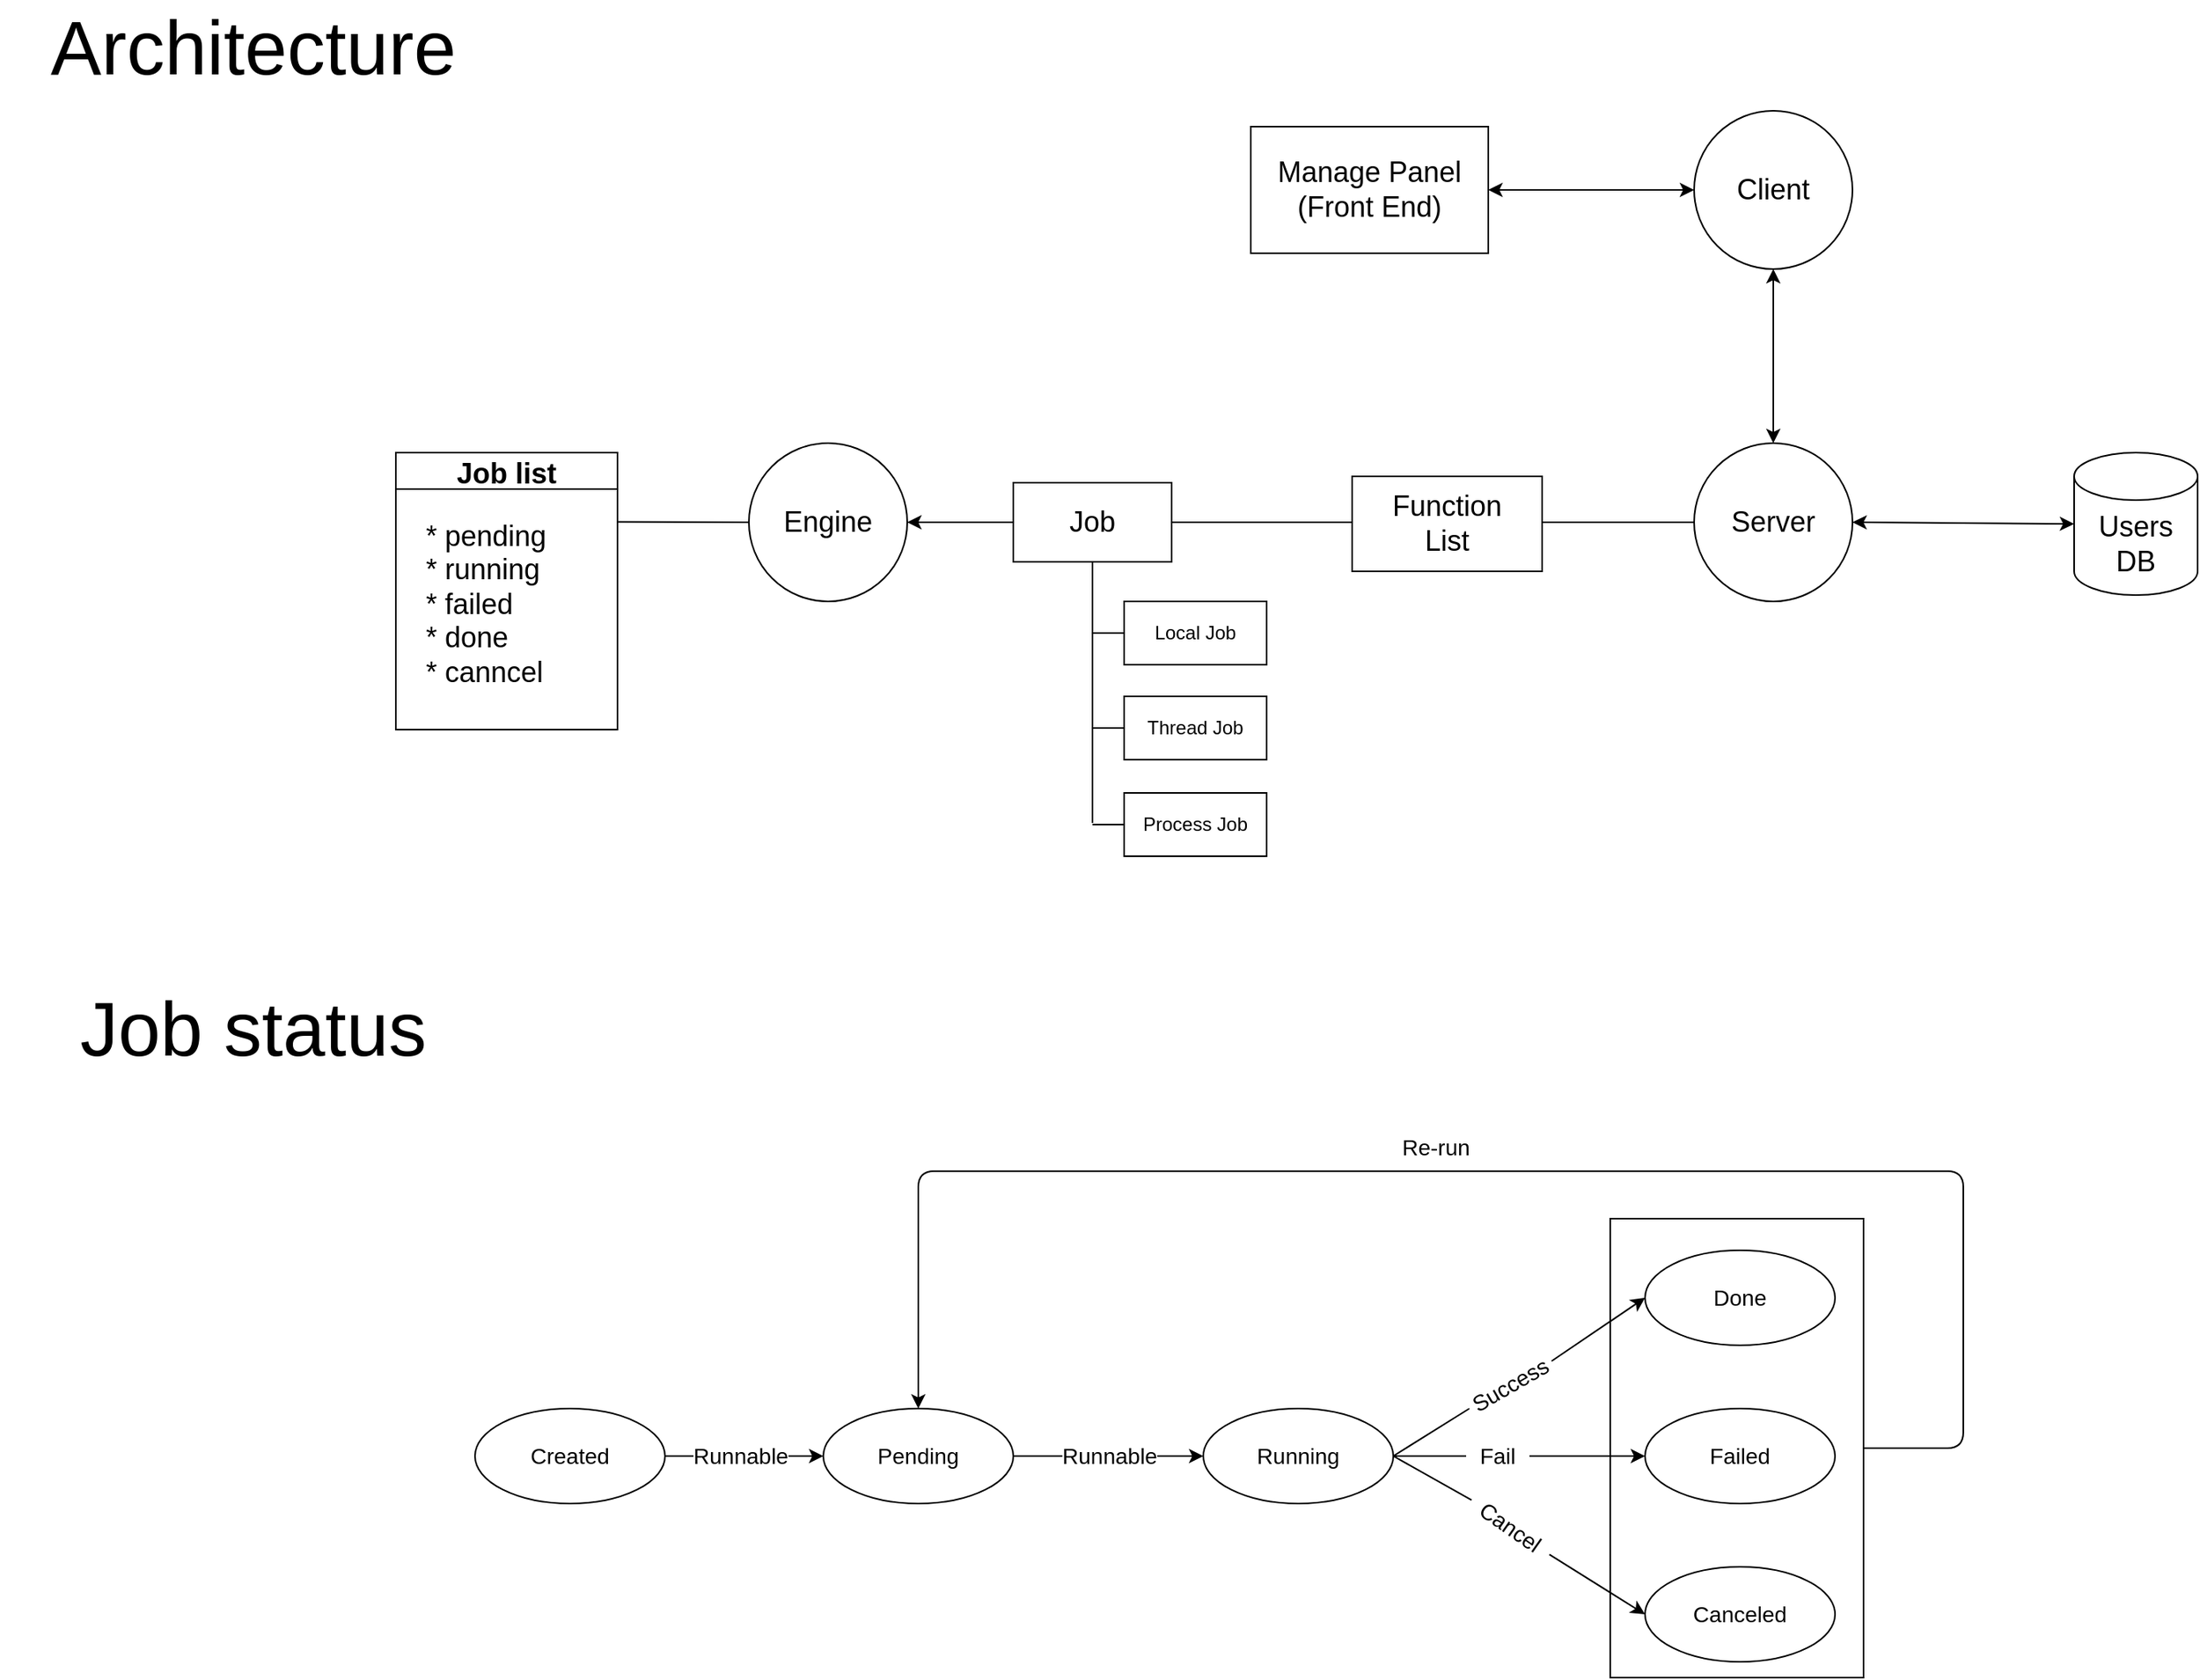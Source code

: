 <mxfile>
    <diagram id="XbnZ4aAzt6_fh7NG9cvw" name="Page-1">
        <mxGraphModel dx="1395" dy="776" grid="1" gridSize="10" guides="1" tooltips="1" connect="1" arrows="1" fold="1" page="1" pageScale="1" pageWidth="1654" pageHeight="1169" math="0" shadow="0">
            <root>
                <mxCell id="0"/>
                <mxCell id="1" parent="0"/>
                <mxCell id="2" value="&lt;font style=&quot;font-size: 18px&quot;&gt;Engine&lt;/font&gt;" style="ellipse;whiteSpace=wrap;html=1;aspect=fixed;" parent="1" vertex="1">
                    <mxGeometry x="583" y="300" width="100" height="100" as="geometry"/>
                </mxCell>
                <mxCell id="14" value="Job list" style="swimlane;fontSize=18;" parent="1" vertex="1">
                    <mxGeometry x="360" y="306" width="140" height="175" as="geometry">
                        <mxRectangle x="230" y="516" width="100" height="30" as="alternateBounds"/>
                    </mxGeometry>
                </mxCell>
                <mxCell id="15" value="* pending&lt;br&gt;* running&lt;br&gt;* failed&lt;br&gt;* done&lt;br&gt;* canncel" style="text;html=1;align=left;verticalAlign=middle;resizable=0;points=[];autosize=1;strokeColor=none;fillColor=none;fontSize=18;" parent="14" vertex="1">
                    <mxGeometry x="17" y="36" width="90" height="120" as="geometry"/>
                </mxCell>
                <mxCell id="16" value="" style="endArrow=none;html=1;fontSize=18;exitX=1;exitY=0.25;exitDx=0;exitDy=0;entryX=0;entryY=0.5;entryDx=0;entryDy=0;" parent="1" source="14" target="2" edge="1">
                    <mxGeometry width="50" height="50" relative="1" as="geometry">
                        <mxPoint x="607" y="410" as="sourcePoint"/>
                        <mxPoint x="657" y="360" as="targetPoint"/>
                    </mxGeometry>
                </mxCell>
                <mxCell id="18" style="edgeStyle=none;html=1;exitX=0;exitY=0.5;exitDx=0;exitDy=0;entryX=1;entryY=0.5;entryDx=0;entryDy=0;fontSize=18;" parent="1" source="17" target="2" edge="1">
                    <mxGeometry relative="1" as="geometry"/>
                </mxCell>
                <mxCell id="17" value="Server" style="ellipse;whiteSpace=wrap;html=1;aspect=fixed;fontSize=18;" parent="1" vertex="1">
                    <mxGeometry x="1180" y="300" width="100" height="100" as="geometry"/>
                </mxCell>
                <mxCell id="19" value="" style="group" parent="1" vertex="1" connectable="0">
                    <mxGeometry x="750" y="325" width="160" height="220" as="geometry"/>
                </mxCell>
                <mxCell id="5" value="Thread Job" style="rounded=0;whiteSpace=wrap;html=1;" parent="19" vertex="1">
                    <mxGeometry x="70" y="135" width="90" height="40" as="geometry"/>
                </mxCell>
                <mxCell id="7" value="Local Job" style="rounded=0;whiteSpace=wrap;html=1;" parent="19" vertex="1">
                    <mxGeometry x="70" y="75" width="90" height="40" as="geometry"/>
                </mxCell>
                <mxCell id="8" value="Process&amp;nbsp;Job" style="rounded=0;whiteSpace=wrap;html=1;" parent="19" vertex="1">
                    <mxGeometry x="70" y="196" width="90" height="40" as="geometry"/>
                </mxCell>
                <mxCell id="9" value="" style="endArrow=none;html=1;entryX=0.5;entryY=1;entryDx=0;entryDy=0;" parent="19" target="3" edge="1">
                    <mxGeometry width="50" height="50" relative="1" as="geometry">
                        <mxPoint x="50" y="215" as="sourcePoint"/>
                        <mxPoint x="-80" y="30" as="targetPoint"/>
                    </mxGeometry>
                </mxCell>
                <mxCell id="10" value="" style="endArrow=none;html=1;entryX=0;entryY=0.5;entryDx=0;entryDy=0;" parent="19" target="7" edge="1">
                    <mxGeometry width="50" height="50" relative="1" as="geometry">
                        <mxPoint x="50" y="95" as="sourcePoint"/>
                        <mxPoint x="-80" y="30" as="targetPoint"/>
                    </mxGeometry>
                </mxCell>
                <mxCell id="11" value="" style="endArrow=none;html=1;entryX=0;entryY=0.5;entryDx=0;entryDy=0;" parent="19" target="5" edge="1">
                    <mxGeometry width="50" height="50" relative="1" as="geometry">
                        <mxPoint x="50" y="155" as="sourcePoint"/>
                        <mxPoint x="80" y="90" as="targetPoint"/>
                    </mxGeometry>
                </mxCell>
                <mxCell id="12" value="" style="endArrow=none;html=1;entryX=0;entryY=0.5;entryDx=0;entryDy=0;" parent="19" target="8" edge="1">
                    <mxGeometry width="50" height="50" relative="1" as="geometry">
                        <mxPoint x="50" y="216" as="sourcePoint"/>
                        <mxPoint x="90" y="100" as="targetPoint"/>
                    </mxGeometry>
                </mxCell>
                <mxCell id="3" value="&lt;font style=&quot;font-size: 18px&quot;&gt;Job&lt;/font&gt;" style="rounded=0;whiteSpace=wrap;html=1;" parent="19" vertex="1">
                    <mxGeometry width="100" height="50" as="geometry"/>
                </mxCell>
                <mxCell id="22" value="Client" style="ellipse;whiteSpace=wrap;html=1;aspect=fixed;fontSize=18;" parent="1" vertex="1">
                    <mxGeometry x="1180" y="90" width="100" height="100" as="geometry"/>
                </mxCell>
                <mxCell id="23" value="" style="endArrow=classic;startArrow=classic;html=1;fontSize=18;entryX=0.5;entryY=1;entryDx=0;entryDy=0;" parent="1" source="17" target="22" edge="1">
                    <mxGeometry width="50" height="50" relative="1" as="geometry">
                        <mxPoint x="1207" y="560" as="sourcePoint"/>
                        <mxPoint x="1257" y="510" as="targetPoint"/>
                    </mxGeometry>
                </mxCell>
                <mxCell id="26" value="Manage Panel&lt;br&gt;(Front End)" style="rounded=0;whiteSpace=wrap;html=1;fontSize=18;" parent="1" vertex="1">
                    <mxGeometry x="900" y="100" width="150" height="80" as="geometry"/>
                </mxCell>
                <mxCell id="27" value="" style="endArrow=classic;startArrow=classic;html=1;fontSize=18;exitX=1;exitY=0.5;exitDx=0;exitDy=0;entryX=0;entryY=0.5;entryDx=0;entryDy=0;" parent="1" source="26" target="22" edge="1">
                    <mxGeometry width="50" height="50" relative="1" as="geometry">
                        <mxPoint x="917" y="210" as="sourcePoint"/>
                        <mxPoint x="967" y="160" as="targetPoint"/>
                    </mxGeometry>
                </mxCell>
                <mxCell id="31" value="Users&lt;br&gt;DB" style="shape=cylinder3;whiteSpace=wrap;html=1;boundedLbl=1;backgroundOutline=1;size=15;fontSize=18;" parent="1" vertex="1">
                    <mxGeometry x="1420" y="306" width="78" height="90" as="geometry"/>
                </mxCell>
                <mxCell id="33" value="" style="endArrow=classic;startArrow=classic;html=1;fontSize=18;exitX=1;exitY=0.5;exitDx=0;exitDy=0;entryX=0;entryY=0.5;entryDx=0;entryDy=0;entryPerimeter=0;" parent="1" source="17" target="31" edge="1">
                    <mxGeometry width="50" height="50" relative="1" as="geometry">
                        <mxPoint x="1360" y="520" as="sourcePoint"/>
                        <mxPoint x="1410" y="470" as="targetPoint"/>
                    </mxGeometry>
                </mxCell>
                <mxCell id="34" value="Function&lt;br&gt;List" style="rounded=0;whiteSpace=wrap;html=1;fontSize=18;" parent="1" vertex="1">
                    <mxGeometry x="964" y="321" width="120" height="60" as="geometry"/>
                </mxCell>
                <mxCell id="36" value="&lt;font style=&quot;font-size: 48px&quot;&gt;Architecture&lt;/font&gt;" style="text;html=1;strokeColor=none;fillColor=none;align=center;verticalAlign=middle;whiteSpace=wrap;rounded=0;" parent="1" vertex="1">
                    <mxGeometry x="110" y="20" width="320" height="60" as="geometry"/>
                </mxCell>
                <mxCell id="37" value="&lt;font style=&quot;font-size: 48px&quot;&gt;Job status&lt;/font&gt;" style="text;html=1;strokeColor=none;fillColor=none;align=center;verticalAlign=middle;whiteSpace=wrap;rounded=0;" parent="1" vertex="1">
                    <mxGeometry x="110" y="640" width="320" height="60" as="geometry"/>
                </mxCell>
                <mxCell id="49" value="" style="rounded=0;whiteSpace=wrap;html=1;fontSize=14;" parent="1" vertex="1">
                    <mxGeometry x="1127" y="790" width="160" height="290" as="geometry"/>
                </mxCell>
                <mxCell id="39" value="&lt;font style=&quot;font-size: 14px&quot;&gt;Pending&lt;/font&gt;" style="ellipse;whiteSpace=wrap;html=1;fontSize=12;" parent="1" vertex="1">
                    <mxGeometry x="630" y="910" width="120" height="60" as="geometry"/>
                </mxCell>
                <mxCell id="53" style="edgeStyle=none;html=1;exitX=1;exitY=0.5;exitDx=0;exitDy=0;entryX=0.5;entryY=0;entryDx=0;entryDy=0;fontSize=14;" parent="1" source="49" target="39" edge="1">
                    <mxGeometry relative="1" as="geometry">
                        <Array as="points">
                            <mxPoint x="1350" y="935"/>
                            <mxPoint x="1350" y="760"/>
                            <mxPoint x="1020" y="760"/>
                            <mxPoint x="690" y="760"/>
                        </Array>
                    </mxGeometry>
                </mxCell>
                <mxCell id="40" value="&lt;font style=&quot;font-size: 14px&quot;&gt;Running&lt;/font&gt;" style="ellipse;whiteSpace=wrap;html=1;fontSize=12;" parent="1" vertex="1">
                    <mxGeometry x="870" y="910" width="120" height="60" as="geometry"/>
                </mxCell>
                <mxCell id="44" style="edgeStyle=none;html=1;exitX=1;exitY=0.5;exitDx=0;exitDy=0;fontSize=14;startArrow=none;" parent="1" source="56" target="40" edge="1">
                    <mxGeometry relative="1" as="geometry"/>
                </mxCell>
                <mxCell id="41" value="&lt;font style=&quot;font-size: 14px&quot;&gt;Done&lt;/font&gt;" style="ellipse;whiteSpace=wrap;html=1;fontSize=12;" parent="1" vertex="1">
                    <mxGeometry x="1149" y="810" width="120" height="60" as="geometry"/>
                </mxCell>
                <mxCell id="42" value="&lt;font style=&quot;font-size: 14px&quot;&gt;Failed&lt;/font&gt;" style="ellipse;whiteSpace=wrap;html=1;fontSize=12;" parent="1" vertex="1">
                    <mxGeometry x="1149" y="910" width="120" height="60" as="geometry"/>
                </mxCell>
                <mxCell id="43" value="&lt;font style=&quot;font-size: 14px&quot;&gt;Canceled&lt;/font&gt;" style="ellipse;whiteSpace=wrap;html=1;fontSize=12;" parent="1" vertex="1">
                    <mxGeometry x="1149" y="1010" width="120" height="60" as="geometry"/>
                </mxCell>
                <mxCell id="54" value="Re-run" style="text;html=1;strokeColor=none;fillColor=none;align=center;verticalAlign=middle;whiteSpace=wrap;rounded=0;fontSize=14;" parent="1" vertex="1">
                    <mxGeometry x="987" y="730" width="60" height="30" as="geometry"/>
                </mxCell>
                <mxCell id="58" value="Fail" style="text;html=1;strokeColor=none;fillColor=none;align=center;verticalAlign=middle;whiteSpace=wrap;rounded=0;fontSize=14;" parent="1" vertex="1">
                    <mxGeometry x="1036" y="925" width="40" height="30" as="geometry"/>
                </mxCell>
                <mxCell id="51" style="edgeStyle=none;html=1;exitX=1;exitY=0.5;exitDx=0;exitDy=0;entryX=0;entryY=0.5;entryDx=0;entryDy=0;fontSize=14;startArrow=none;" parent="1" source="58" target="42" edge="1">
                    <mxGeometry relative="1" as="geometry"/>
                </mxCell>
                <mxCell id="59" value="" style="edgeStyle=none;html=1;exitX=1;exitY=0.5;exitDx=0;exitDy=0;entryX=0;entryY=0.5;entryDx=0;entryDy=0;fontSize=14;endArrow=none;" parent="1" source="40" target="58" edge="1">
                    <mxGeometry relative="1" as="geometry">
                        <mxPoint x="990" y="940" as="sourcePoint"/>
                        <mxPoint x="1149" y="940" as="targetPoint"/>
                    </mxGeometry>
                </mxCell>
                <mxCell id="57" value="Success" style="text;html=1;strokeColor=none;fillColor=none;align=center;verticalAlign=middle;whiteSpace=wrap;rounded=0;fontSize=14;rotation=-30;" parent="1" vertex="1">
                    <mxGeometry x="1034" y="880" width="60" height="30" as="geometry"/>
                </mxCell>
                <mxCell id="50" style="edgeStyle=none;html=1;exitX=1;exitY=0.5;exitDx=0;exitDy=0;entryX=0;entryY=0.5;entryDx=0;entryDy=0;fontSize=14;startArrow=none;" parent="1" source="57" target="41" edge="1">
                    <mxGeometry relative="1" as="geometry"/>
                </mxCell>
                <mxCell id="62" value="" style="edgeStyle=none;html=1;exitX=1;exitY=0.5;exitDx=0;exitDy=0;entryX=0;entryY=0.5;entryDx=0;entryDy=0;fontSize=14;endArrow=none;" parent="1" source="40" target="57" edge="1">
                    <mxGeometry relative="1" as="geometry">
                        <mxPoint x="990" y="940" as="sourcePoint"/>
                        <mxPoint x="1149" y="840" as="targetPoint"/>
                    </mxGeometry>
                </mxCell>
                <mxCell id="67" value="Cancel" style="text;html=1;strokeColor=none;fillColor=none;align=center;verticalAlign=middle;whiteSpace=wrap;rounded=0;fontSize=14;rotation=35;" parent="1" vertex="1">
                    <mxGeometry x="1034" y="970" width="60" height="30" as="geometry"/>
                </mxCell>
                <mxCell id="68" value="" style="edgeStyle=none;html=1;exitX=1;exitY=0.5;exitDx=0;exitDy=0;entryX=0;entryY=0.5;entryDx=0;entryDy=0;fontSize=14;endArrow=none;" parent="1" source="40" target="67" edge="1">
                    <mxGeometry relative="1" as="geometry">
                        <mxPoint x="990" y="940" as="sourcePoint"/>
                        <mxPoint x="1149" y="1040" as="targetPoint"/>
                    </mxGeometry>
                </mxCell>
                <mxCell id="66" style="edgeStyle=none;html=1;exitX=1;exitY=0.5;exitDx=0;exitDy=0;entryX=0;entryY=0.5;entryDx=0;entryDy=0;fontSize=14;startArrow=none;" parent="1" source="67" target="43" edge="1">
                    <mxGeometry relative="1" as="geometry"/>
                </mxCell>
                <mxCell id="56" value="Runnable" style="text;html=1;strokeColor=none;fillColor=none;align=center;verticalAlign=middle;whiteSpace=wrap;rounded=0;fontSize=14;" parent="1" vertex="1">
                    <mxGeometry x="781" y="925" width="60" height="30" as="geometry"/>
                </mxCell>
                <mxCell id="72" value="" style="edgeStyle=none;html=1;exitX=1;exitY=0.5;exitDx=0;exitDy=0;fontSize=14;endArrow=none;" parent="1" source="39" target="56" edge="1">
                    <mxGeometry relative="1" as="geometry">
                        <mxPoint x="1310" y="1660" as="sourcePoint"/>
                        <mxPoint x="1430" y="1660" as="targetPoint"/>
                    </mxGeometry>
                </mxCell>
                <mxCell id="80" style="edgeStyle=none;html=1;exitX=1;exitY=0.5;exitDx=0;exitDy=0;entryX=0;entryY=0.5;entryDx=0;entryDy=0;fontSize=14;startArrow=none;" parent="1" source="79" target="39" edge="1">
                    <mxGeometry relative="1" as="geometry"/>
                </mxCell>
                <mxCell id="78" value="&lt;font style=&quot;font-size: 14px&quot;&gt;Created&lt;/font&gt;" style="ellipse;whiteSpace=wrap;html=1;fontSize=12;" parent="1" vertex="1">
                    <mxGeometry x="410" y="910" width="120" height="60" as="geometry"/>
                </mxCell>
                <mxCell id="79" value="Runnable" style="text;html=1;strokeColor=none;fillColor=none;align=center;verticalAlign=middle;whiteSpace=wrap;rounded=0;fontSize=14;" parent="1" vertex="1">
                    <mxGeometry x="548" y="925" width="60" height="30" as="geometry"/>
                </mxCell>
                <mxCell id="81" value="" style="edgeStyle=none;html=1;exitX=1;exitY=0.5;exitDx=0;exitDy=0;entryX=0;entryY=0.5;entryDx=0;entryDy=0;fontSize=14;endArrow=none;" parent="1" source="78" target="79" edge="1">
                    <mxGeometry relative="1" as="geometry">
                        <mxPoint x="530" y="940" as="sourcePoint"/>
                        <mxPoint x="630" y="940" as="targetPoint"/>
                    </mxGeometry>
                </mxCell>
            </root>
        </mxGraphModel>
    </diagram>
</mxfile>